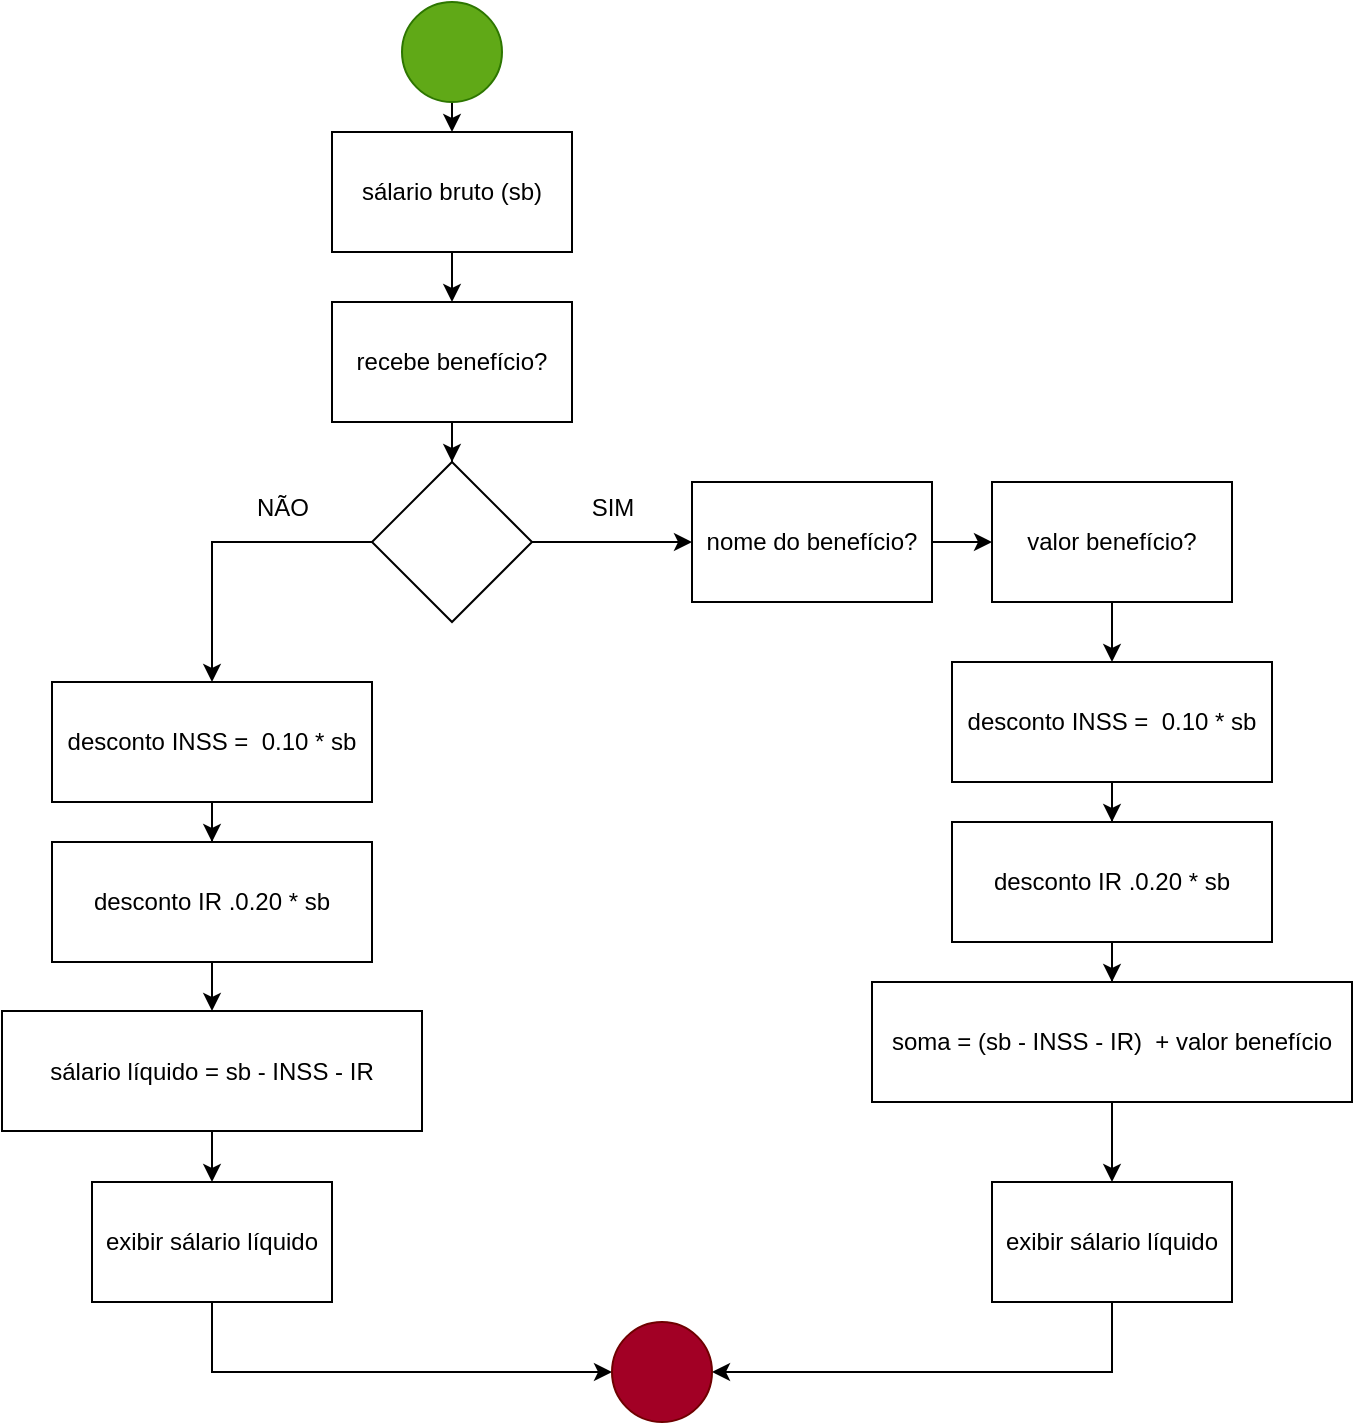 <mxfile version="28.0.6" pages="2">
  <diagram name="Diagrama Sálario Líquido" id="_n7Id7CqesQohd70lSHS">
    <mxGraphModel dx="2036" dy="737" grid="1" gridSize="10" guides="1" tooltips="1" connect="1" arrows="1" fold="1" page="1" pageScale="1" pageWidth="827" pageHeight="1169" math="0" shadow="0">
      <root>
        <mxCell id="0" />
        <mxCell id="1" parent="0" />
        <mxCell id="gv5yW4gFrfsYINOP_nPH-13" style="edgeStyle=orthogonalEdgeStyle;rounded=0;orthogonalLoop=1;jettySize=auto;html=1;exitX=0.5;exitY=1;exitDx=0;exitDy=0;entryX=0.5;entryY=0;entryDx=0;entryDy=0;" edge="1" parent="1" source="gv5yW4gFrfsYINOP_nPH-1" target="gv5yW4gFrfsYINOP_nPH-3">
          <mxGeometry relative="1" as="geometry" />
        </mxCell>
        <mxCell id="gv5yW4gFrfsYINOP_nPH-1" value="" style="ellipse;whiteSpace=wrap;html=1;aspect=fixed;fillColor=#60a917;fontColor=#ffffff;strokeColor=#2D7600;" vertex="1" parent="1">
          <mxGeometry x="195" y="20" width="50" height="50" as="geometry" />
        </mxCell>
        <mxCell id="gv5yW4gFrfsYINOP_nPH-6" style="edgeStyle=orthogonalEdgeStyle;rounded=0;orthogonalLoop=1;jettySize=auto;html=1;exitX=0.5;exitY=1;exitDx=0;exitDy=0;entryX=0.5;entryY=0;entryDx=0;entryDy=0;" edge="1" parent="1" source="gv5yW4gFrfsYINOP_nPH-3" target="gv5yW4gFrfsYINOP_nPH-5">
          <mxGeometry relative="1" as="geometry" />
        </mxCell>
        <mxCell id="gv5yW4gFrfsYINOP_nPH-3" value="sálario bruto (sb)" style="rounded=0;whiteSpace=wrap;html=1;" vertex="1" parent="1">
          <mxGeometry x="160" y="85" width="120" height="60" as="geometry" />
        </mxCell>
        <mxCell id="gv5yW4gFrfsYINOP_nPH-7" style="edgeStyle=orthogonalEdgeStyle;rounded=0;orthogonalLoop=1;jettySize=auto;html=1;exitX=0.5;exitY=1;exitDx=0;exitDy=0;" edge="1" parent="1" source="gv5yW4gFrfsYINOP_nPH-5" target="gv5yW4gFrfsYINOP_nPH-8">
          <mxGeometry relative="1" as="geometry">
            <mxPoint x="220" y="260" as="targetPoint" />
          </mxGeometry>
        </mxCell>
        <mxCell id="gv5yW4gFrfsYINOP_nPH-5" value="recebe benefício?" style="rounded=0;whiteSpace=wrap;html=1;" vertex="1" parent="1">
          <mxGeometry x="160" y="170" width="120" height="60" as="geometry" />
        </mxCell>
        <mxCell id="gv5yW4gFrfsYINOP_nPH-9" style="edgeStyle=orthogonalEdgeStyle;rounded=0;orthogonalLoop=1;jettySize=auto;html=1;exitX=1;exitY=0.5;exitDx=0;exitDy=0;" edge="1" parent="1" source="gv5yW4gFrfsYINOP_nPH-8" target="gv5yW4gFrfsYINOP_nPH-14">
          <mxGeometry relative="1" as="geometry">
            <mxPoint x="350" y="290" as="targetPoint" />
          </mxGeometry>
        </mxCell>
        <mxCell id="gv5yW4gFrfsYINOP_nPH-11" style="edgeStyle=orthogonalEdgeStyle;rounded=0;orthogonalLoop=1;jettySize=auto;html=1;exitX=0;exitY=0.5;exitDx=0;exitDy=0;" edge="1" parent="1" source="gv5yW4gFrfsYINOP_nPH-8" target="gv5yW4gFrfsYINOP_nPH-18">
          <mxGeometry relative="1" as="geometry">
            <mxPoint x="80" y="370" as="targetPoint" />
          </mxGeometry>
        </mxCell>
        <mxCell id="gv5yW4gFrfsYINOP_nPH-8" value="" style="rhombus;whiteSpace=wrap;html=1;" vertex="1" parent="1">
          <mxGeometry x="180" y="250" width="80" height="80" as="geometry" />
        </mxCell>
        <mxCell id="gv5yW4gFrfsYINOP_nPH-10" value="SIM" style="text;html=1;align=center;verticalAlign=middle;resizable=0;points=[];autosize=1;strokeColor=none;fillColor=none;" vertex="1" parent="1">
          <mxGeometry x="280" y="258" width="40" height="30" as="geometry" />
        </mxCell>
        <mxCell id="gv5yW4gFrfsYINOP_nPH-12" value="NÃO" style="text;html=1;align=center;verticalAlign=middle;resizable=0;points=[];autosize=1;strokeColor=none;fillColor=none;" vertex="1" parent="1">
          <mxGeometry x="110" y="258" width="50" height="30" as="geometry" />
        </mxCell>
        <mxCell id="gv5yW4gFrfsYINOP_nPH-15" style="edgeStyle=orthogonalEdgeStyle;rounded=0;orthogonalLoop=1;jettySize=auto;html=1;exitX=1;exitY=0.5;exitDx=0;exitDy=0;" edge="1" parent="1" source="gv5yW4gFrfsYINOP_nPH-14" target="gv5yW4gFrfsYINOP_nPH-16">
          <mxGeometry relative="1" as="geometry">
            <mxPoint x="510" y="290" as="targetPoint" />
          </mxGeometry>
        </mxCell>
        <mxCell id="gv5yW4gFrfsYINOP_nPH-14" value="nome do benefício?" style="rounded=0;whiteSpace=wrap;html=1;" vertex="1" parent="1">
          <mxGeometry x="340" y="260" width="120" height="60" as="geometry" />
        </mxCell>
        <mxCell id="gv5yW4gFrfsYINOP_nPH-23" style="edgeStyle=orthogonalEdgeStyle;rounded=0;orthogonalLoop=1;jettySize=auto;html=1;exitX=0.5;exitY=1;exitDx=0;exitDy=0;" edge="1" parent="1" source="gv5yW4gFrfsYINOP_nPH-16" target="gv5yW4gFrfsYINOP_nPH-24">
          <mxGeometry relative="1" as="geometry">
            <mxPoint x="550" y="360" as="targetPoint" />
          </mxGeometry>
        </mxCell>
        <mxCell id="gv5yW4gFrfsYINOP_nPH-16" value="valor benefício?" style="rounded=0;whiteSpace=wrap;html=1;" vertex="1" parent="1">
          <mxGeometry x="490" y="260" width="120" height="60" as="geometry" />
        </mxCell>
        <mxCell id="gv5yW4gFrfsYINOP_nPH-19" style="edgeStyle=orthogonalEdgeStyle;rounded=0;orthogonalLoop=1;jettySize=auto;html=1;exitX=0.5;exitY=1;exitDx=0;exitDy=0;" edge="1" parent="1" source="gv5yW4gFrfsYINOP_nPH-18" target="gv5yW4gFrfsYINOP_nPH-20">
          <mxGeometry relative="1" as="geometry">
            <mxPoint x="100" y="460" as="targetPoint" />
          </mxGeometry>
        </mxCell>
        <mxCell id="gv5yW4gFrfsYINOP_nPH-18" value="desconto INSS =&amp;nbsp; 0.10 * sb" style="rounded=0;whiteSpace=wrap;html=1;" vertex="1" parent="1">
          <mxGeometry x="20" y="360" width="160" height="60" as="geometry" />
        </mxCell>
        <mxCell id="gv5yW4gFrfsYINOP_nPH-21" style="edgeStyle=orthogonalEdgeStyle;rounded=0;orthogonalLoop=1;jettySize=auto;html=1;exitX=0.5;exitY=1;exitDx=0;exitDy=0;" edge="1" parent="1" source="gv5yW4gFrfsYINOP_nPH-20" target="gv5yW4gFrfsYINOP_nPH-22">
          <mxGeometry relative="1" as="geometry">
            <mxPoint x="100" y="540" as="targetPoint" />
          </mxGeometry>
        </mxCell>
        <mxCell id="gv5yW4gFrfsYINOP_nPH-20" value="desconto IR .0.20 * sb" style="rounded=0;whiteSpace=wrap;html=1;" vertex="1" parent="1">
          <mxGeometry x="20" y="440" width="160" height="60" as="geometry" />
        </mxCell>
        <mxCell id="gv5yW4gFrfsYINOP_nPH-31" style="edgeStyle=orthogonalEdgeStyle;rounded=0;orthogonalLoop=1;jettySize=auto;html=1;exitX=0.5;exitY=1;exitDx=0;exitDy=0;" edge="1" parent="1" source="gv5yW4gFrfsYINOP_nPH-22" target="gv5yW4gFrfsYINOP_nPH-32">
          <mxGeometry relative="1" as="geometry">
            <mxPoint x="100" y="630" as="targetPoint" />
          </mxGeometry>
        </mxCell>
        <mxCell id="gv5yW4gFrfsYINOP_nPH-22" value="sálario líquido = sb - INSS - IR" style="rounded=0;whiteSpace=wrap;html=1;" vertex="1" parent="1">
          <mxGeometry x="-5" y="524.5" width="210" height="60" as="geometry" />
        </mxCell>
        <mxCell id="gv5yW4gFrfsYINOP_nPH-26" style="edgeStyle=orthogonalEdgeStyle;rounded=0;orthogonalLoop=1;jettySize=auto;html=1;exitX=0.5;exitY=1;exitDx=0;exitDy=0;" edge="1" parent="1" source="gv5yW4gFrfsYINOP_nPH-24" target="gv5yW4gFrfsYINOP_nPH-25">
          <mxGeometry relative="1" as="geometry" />
        </mxCell>
        <mxCell id="gv5yW4gFrfsYINOP_nPH-24" value="desconto INSS =&amp;nbsp; 0.10 * sb" style="rounded=0;whiteSpace=wrap;html=1;" vertex="1" parent="1">
          <mxGeometry x="470" y="350" width="160" height="60" as="geometry" />
        </mxCell>
        <mxCell id="gv5yW4gFrfsYINOP_nPH-27" style="edgeStyle=orthogonalEdgeStyle;rounded=0;orthogonalLoop=1;jettySize=auto;html=1;exitX=0.5;exitY=1;exitDx=0;exitDy=0;" edge="1" parent="1" source="gv5yW4gFrfsYINOP_nPH-25" target="gv5yW4gFrfsYINOP_nPH-28">
          <mxGeometry relative="1" as="geometry">
            <mxPoint x="550" y="520" as="targetPoint" />
          </mxGeometry>
        </mxCell>
        <mxCell id="gv5yW4gFrfsYINOP_nPH-25" value="desconto IR .0.20 * sb" style="rounded=0;whiteSpace=wrap;html=1;" vertex="1" parent="1">
          <mxGeometry x="470" y="430" width="160" height="60" as="geometry" />
        </mxCell>
        <mxCell id="gv5yW4gFrfsYINOP_nPH-30" value="" style="edgeStyle=orthogonalEdgeStyle;rounded=0;orthogonalLoop=1;jettySize=auto;html=1;" edge="1" parent="1" source="gv5yW4gFrfsYINOP_nPH-28" target="gv5yW4gFrfsYINOP_nPH-29">
          <mxGeometry relative="1" as="geometry" />
        </mxCell>
        <mxCell id="gv5yW4gFrfsYINOP_nPH-28" value="soma = (sb - INSS - IR)&amp;nbsp; + valor benefício" style="rounded=0;whiteSpace=wrap;html=1;" vertex="1" parent="1">
          <mxGeometry x="430" y="510" width="240" height="60" as="geometry" />
        </mxCell>
        <mxCell id="gv5yW4gFrfsYINOP_nPH-36" style="edgeStyle=orthogonalEdgeStyle;rounded=0;orthogonalLoop=1;jettySize=auto;html=1;exitX=0.5;exitY=1;exitDx=0;exitDy=0;entryX=1;entryY=0.5;entryDx=0;entryDy=0;" edge="1" parent="1" source="gv5yW4gFrfsYINOP_nPH-29" target="gv5yW4gFrfsYINOP_nPH-34">
          <mxGeometry relative="1" as="geometry" />
        </mxCell>
        <mxCell id="gv5yW4gFrfsYINOP_nPH-29" value="exibir sálario líquido" style="whiteSpace=wrap;html=1;rounded=0;" vertex="1" parent="1">
          <mxGeometry x="490" y="610" width="120" height="60" as="geometry" />
        </mxCell>
        <mxCell id="gv5yW4gFrfsYINOP_nPH-35" style="edgeStyle=orthogonalEdgeStyle;rounded=0;orthogonalLoop=1;jettySize=auto;html=1;exitX=0.5;exitY=1;exitDx=0;exitDy=0;entryX=0;entryY=0.5;entryDx=0;entryDy=0;" edge="1" parent="1" source="gv5yW4gFrfsYINOP_nPH-32" target="gv5yW4gFrfsYINOP_nPH-34">
          <mxGeometry relative="1" as="geometry" />
        </mxCell>
        <mxCell id="gv5yW4gFrfsYINOP_nPH-32" value="exibir sálario líquido" style="whiteSpace=wrap;html=1;rounded=0;" vertex="1" parent="1">
          <mxGeometry x="40" y="610" width="120" height="60" as="geometry" />
        </mxCell>
        <mxCell id="gv5yW4gFrfsYINOP_nPH-34" value="" style="ellipse;whiteSpace=wrap;html=1;aspect=fixed;fillColor=#a20025;fontColor=#ffffff;strokeColor=#6F0000;" vertex="1" parent="1">
          <mxGeometry x="300" y="680" width="50" height="50" as="geometry" />
        </mxCell>
      </root>
    </mxGraphModel>
  </diagram>
  <diagram id="sNQ7SZYo0-VKzJud7H-R" name="Diagrama Filhos">
    <mxGraphModel dx="1538" dy="2107" grid="1" gridSize="10" guides="1" tooltips="1" connect="1" arrows="1" fold="1" page="1" pageScale="1" pageWidth="827" pageHeight="1169" math="0" shadow="0">
      <root>
        <mxCell id="0" />
        <mxCell id="1" parent="0" />
        <mxCell id="_mAwIMBno5XMa43GV6Zx-2" style="edgeStyle=orthogonalEdgeStyle;rounded=0;orthogonalLoop=1;jettySize=auto;html=1;exitX=0.5;exitY=1;exitDx=0;exitDy=0;" edge="1" parent="1" source="_mAwIMBno5XMa43GV6Zx-1" target="_mAwIMBno5XMa43GV6Zx-3">
          <mxGeometry relative="1" as="geometry">
            <mxPoint x="395" y="170" as="targetPoint" />
          </mxGeometry>
        </mxCell>
        <mxCell id="_mAwIMBno5XMa43GV6Zx-1" value="" style="ellipse;whiteSpace=wrap;html=1;aspect=fixed;fillColor=#60a917;fontColor=#ffffff;strokeColor=#2D7600;" vertex="1" parent="1">
          <mxGeometry x="370" y="-60" width="50" height="50" as="geometry" />
        </mxCell>
        <mxCell id="_mAwIMBno5XMa43GV6Zx-7" style="edgeStyle=orthogonalEdgeStyle;rounded=0;orthogonalLoop=1;jettySize=auto;html=1;exitX=0.5;exitY=1;exitDx=0;exitDy=0;" edge="1" parent="1" source="_mAwIMBno5XMa43GV6Zx-51" target="_mAwIMBno5XMa43GV6Zx-6">
          <mxGeometry relative="1" as="geometry" />
        </mxCell>
        <mxCell id="_mAwIMBno5XMa43GV6Zx-3" value="Quantos filhos você tem?" style="rounded=0;whiteSpace=wrap;html=1;" vertex="1" parent="1">
          <mxGeometry x="277.5" y="20" width="235" height="40" as="geometry" />
        </mxCell>
        <mxCell id="_mAwIMBno5XMa43GV6Zx-8" style="edgeStyle=orthogonalEdgeStyle;rounded=0;orthogonalLoop=1;jettySize=auto;html=1;exitX=0.5;exitY=1;exitDx=0;exitDy=0;" edge="1" parent="1" source="_mAwIMBno5XMa43GV6Zx-6" target="_mAwIMBno5XMa43GV6Zx-9">
          <mxGeometry relative="1" as="geometry">
            <mxPoint x="395" y="280" as="targetPoint" />
          </mxGeometry>
        </mxCell>
        <mxCell id="_mAwIMBno5XMa43GV6Zx-6" value="Quantos filhos menores de 18 anos?" style="rounded=0;whiteSpace=wrap;html=1;" vertex="1" parent="1">
          <mxGeometry x="277.5" y="200" width="235" height="40" as="geometry" />
        </mxCell>
        <mxCell id="_mAwIMBno5XMa43GV6Zx-10" style="edgeStyle=orthogonalEdgeStyle;rounded=0;orthogonalLoop=1;jettySize=auto;html=1;exitX=1;exitY=0.5;exitDx=0;exitDy=0;" edge="1" parent="1" source="_mAwIMBno5XMa43GV6Zx-9" target="_mAwIMBno5XMa43GV6Zx-15">
          <mxGeometry relative="1" as="geometry">
            <mxPoint x="550" y="320" as="targetPoint" />
          </mxGeometry>
        </mxCell>
        <mxCell id="_mAwIMBno5XMa43GV6Zx-11" style="edgeStyle=orthogonalEdgeStyle;rounded=0;orthogonalLoop=1;jettySize=auto;html=1;exitX=0;exitY=0.5;exitDx=0;exitDy=0;" edge="1" parent="1" source="_mAwIMBno5XMa43GV6Zx-9" target="_mAwIMBno5XMa43GV6Zx-12">
          <mxGeometry relative="1" as="geometry">
            <mxPoint x="230" y="380" as="targetPoint" />
          </mxGeometry>
        </mxCell>
        <mxCell id="_mAwIMBno5XMa43GV6Zx-9" value="filhos &amp;lt; 18" style="rhombus;whiteSpace=wrap;html=1;" vertex="1" parent="1">
          <mxGeometry x="327.5" y="300" width="135" height="80" as="geometry" />
        </mxCell>
        <mxCell id="_mAwIMBno5XMa43GV6Zx-60" style="edgeStyle=orthogonalEdgeStyle;rounded=0;orthogonalLoop=1;jettySize=auto;html=1;exitX=0.5;exitY=1;exitDx=0;exitDy=0;entryX=0;entryY=0.5;entryDx=0;entryDy=0;" edge="1" parent="1" source="_mAwIMBno5XMa43GV6Zx-12" target="_mAwIMBno5XMa43GV6Zx-50">
          <mxGeometry relative="1" as="geometry" />
        </mxCell>
        <mxCell id="_mAwIMBno5XMa43GV6Zx-12" value="Sem bolsa" style="rounded=0;whiteSpace=wrap;html=1;" vertex="1" parent="1">
          <mxGeometry x="190" y="420" width="120" height="60" as="geometry" />
        </mxCell>
        <mxCell id="_mAwIMBno5XMa43GV6Zx-13" value="NÃO" style="text;html=1;align=center;verticalAlign=middle;resizable=0;points=[];autosize=1;strokeColor=none;fillColor=none;" vertex="1" parent="1">
          <mxGeometry x="260" y="300" width="50" height="30" as="geometry" />
        </mxCell>
        <mxCell id="_mAwIMBno5XMa43GV6Zx-14" value="SIM" style="text;html=1;align=center;verticalAlign=middle;resizable=0;points=[];autosize=1;strokeColor=none;fillColor=none;" vertex="1" parent="1">
          <mxGeometry x="462.5" y="300" width="40" height="30" as="geometry" />
        </mxCell>
        <mxCell id="_mAwIMBno5XMa43GV6Zx-19" style="edgeStyle=orthogonalEdgeStyle;rounded=0;orthogonalLoop=1;jettySize=auto;html=1;exitX=1;exitY=0.5;exitDx=0;exitDy=0;" edge="1" parent="1" source="_mAwIMBno5XMa43GV6Zx-15" target="_mAwIMBno5XMa43GV6Zx-18">
          <mxGeometry relative="1" as="geometry" />
        </mxCell>
        <mxCell id="_mAwIMBno5XMa43GV6Zx-15" value="nome do filho" style="rounded=0;whiteSpace=wrap;html=1;" vertex="1" parent="1">
          <mxGeometry x="530" y="310" width="120" height="60" as="geometry" />
        </mxCell>
        <mxCell id="_mAwIMBno5XMa43GV6Zx-28" style="edgeStyle=orthogonalEdgeStyle;rounded=0;orthogonalLoop=1;jettySize=auto;html=1;exitX=0.5;exitY=1;exitDx=0;exitDy=0;" edge="1" parent="1" source="_mAwIMBno5XMa43GV6Zx-18" target="_mAwIMBno5XMa43GV6Zx-27">
          <mxGeometry relative="1" as="geometry" />
        </mxCell>
        <mxCell id="_mAwIMBno5XMa43GV6Zx-18" value="idade do filho" style="rounded=0;whiteSpace=wrap;html=1;" vertex="1" parent="1">
          <mxGeometry x="670" y="310" width="120" height="60" as="geometry" />
        </mxCell>
        <mxCell id="_mAwIMBno5XMa43GV6Zx-30" style="edgeStyle=orthogonalEdgeStyle;rounded=0;orthogonalLoop=1;jettySize=auto;html=1;exitX=0.5;exitY=1;exitDx=0;exitDy=0;" edge="1" parent="1" source="_mAwIMBno5XMa43GV6Zx-24" target="_mAwIMBno5XMa43GV6Zx-31">
          <mxGeometry relative="1" as="geometry">
            <mxPoint x="730" y="580" as="targetPoint" />
          </mxGeometry>
        </mxCell>
        <mxCell id="_mAwIMBno5XMa43GV6Zx-39" style="edgeStyle=orthogonalEdgeStyle;rounded=0;orthogonalLoop=1;jettySize=auto;html=1;exitX=1;exitY=0.5;exitDx=0;exitDy=0;" edge="1" parent="1" source="_mAwIMBno5XMa43GV6Zx-24" target="_mAwIMBno5XMa43GV6Zx-38">
          <mxGeometry relative="1" as="geometry" />
        </mxCell>
        <mxCell id="_mAwIMBno5XMa43GV6Zx-24" value="idade &amp;lt; 3" style="rhombus;whiteSpace=wrap;html=1;" vertex="1" parent="1">
          <mxGeometry x="685" y="470" width="90" height="80" as="geometry" />
        </mxCell>
        <mxCell id="_mAwIMBno5XMa43GV6Zx-49" style="edgeStyle=orthogonalEdgeStyle;rounded=0;orthogonalLoop=1;jettySize=auto;html=1;exitX=1;exitY=0.5;exitDx=0;exitDy=0;entryX=0.5;entryY=0;entryDx=0;entryDy=0;" edge="1" parent="1" source="_mAwIMBno5XMa43GV6Zx-26" target="_mAwIMBno5XMa43GV6Zx-9">
          <mxGeometry relative="1" as="geometry">
            <Array as="points">
              <mxPoint x="1170" y="510" />
              <mxPoint x="1170" y="280" />
              <mxPoint x="395" y="280" />
            </Array>
          </mxGeometry>
        </mxCell>
        <mxCell id="_mAwIMBno5XMa43GV6Zx-26" value="filho =&amp;nbsp; filho + 1" style="rounded=0;whiteSpace=wrap;html=1;" vertex="1" parent="1">
          <mxGeometry x="960" y="480" width="120" height="60" as="geometry" />
        </mxCell>
        <mxCell id="_mAwIMBno5XMa43GV6Zx-29" style="edgeStyle=orthogonalEdgeStyle;rounded=0;orthogonalLoop=1;jettySize=auto;html=1;exitX=0.5;exitY=1;exitDx=0;exitDy=0;" edge="1" parent="1" source="_mAwIMBno5XMa43GV6Zx-27" target="_mAwIMBno5XMa43GV6Zx-24">
          <mxGeometry relative="1" as="geometry" />
        </mxCell>
        <mxCell id="_mAwIMBno5XMa43GV6Zx-27" value="total = 0&amp;nbsp;" style="rounded=0;whiteSpace=wrap;html=1;" vertex="1" parent="1">
          <mxGeometry x="670" y="390" width="120" height="60" as="geometry" />
        </mxCell>
        <mxCell id="_mAwIMBno5XMa43GV6Zx-34" style="edgeStyle=orthogonalEdgeStyle;rounded=0;orthogonalLoop=1;jettySize=auto;html=1;exitX=0.5;exitY=1;exitDx=0;exitDy=0;" edge="1" parent="1" source="_mAwIMBno5XMa43GV6Zx-31" target="_mAwIMBno5XMa43GV6Zx-35">
          <mxGeometry relative="1" as="geometry">
            <mxPoint x="730" y="680" as="targetPoint" />
          </mxGeometry>
        </mxCell>
        <mxCell id="_mAwIMBno5XMa43GV6Zx-42" style="edgeStyle=orthogonalEdgeStyle;rounded=0;orthogonalLoop=1;jettySize=auto;html=1;exitX=1;exitY=0.5;exitDx=0;exitDy=0;" edge="1" parent="1" source="_mAwIMBno5XMa43GV6Zx-31" target="_mAwIMBno5XMa43GV6Zx-41">
          <mxGeometry relative="1" as="geometry" />
        </mxCell>
        <mxCell id="_mAwIMBno5XMa43GV6Zx-31" value="idade &amp;gt;= 3 e &amp;lt;= 16" style="rhombus;whiteSpace=wrap;html=1;" vertex="1" parent="1">
          <mxGeometry x="650" y="570" width="160" height="80" as="geometry" />
        </mxCell>
        <mxCell id="_mAwIMBno5XMa43GV6Zx-48" style="edgeStyle=orthogonalEdgeStyle;rounded=0;orthogonalLoop=1;jettySize=auto;html=1;exitX=1;exitY=0.5;exitDx=0;exitDy=0;entryX=0.5;entryY=0;entryDx=0;entryDy=0;" edge="1" parent="1" source="_mAwIMBno5XMa43GV6Zx-33" target="_mAwIMBno5XMa43GV6Zx-9">
          <mxGeometry relative="1" as="geometry">
            <Array as="points">
              <mxPoint x="1170" y="610" />
              <mxPoint x="1170" y="280" />
              <mxPoint x="395" y="280" />
            </Array>
          </mxGeometry>
        </mxCell>
        <mxCell id="_mAwIMBno5XMa43GV6Zx-33" value="filho = filho + 1" style="rounded=0;whiteSpace=wrap;html=1;" vertex="1" parent="1">
          <mxGeometry x="980" y="580" width="120" height="60" as="geometry" />
        </mxCell>
        <mxCell id="_mAwIMBno5XMa43GV6Zx-44" style="edgeStyle=orthogonalEdgeStyle;rounded=0;orthogonalLoop=1;jettySize=auto;html=1;exitX=1;exitY=0.5;exitDx=0;exitDy=0;" edge="1" parent="1" source="_mAwIMBno5XMa43GV6Zx-35" target="_mAwIMBno5XMa43GV6Zx-45">
          <mxGeometry relative="1" as="geometry">
            <mxPoint x="820" y="710" as="targetPoint" />
          </mxGeometry>
        </mxCell>
        <mxCell id="_mAwIMBno5XMa43GV6Zx-35" value="idade &amp;gt; 16 e &amp;lt; 18" style="rhombus;whiteSpace=wrap;html=1;" vertex="1" parent="1">
          <mxGeometry x="665" y="670" width="130" height="80" as="geometry" />
        </mxCell>
        <mxCell id="_mAwIMBno5XMa43GV6Zx-47" style="edgeStyle=orthogonalEdgeStyle;rounded=0;orthogonalLoop=1;jettySize=auto;html=1;exitX=1;exitY=0.5;exitDx=0;exitDy=0;entryX=0.5;entryY=0;entryDx=0;entryDy=0;" edge="1" parent="1" source="_mAwIMBno5XMa43GV6Zx-37">
          <mxGeometry relative="1" as="geometry">
            <mxPoint x="1100" y="759.91" as="sourcePoint" />
            <mxPoint x="395" y="349.91" as="targetPoint" />
            <Array as="points">
              <mxPoint x="1100" y="720" />
              <mxPoint x="1170" y="720" />
              <mxPoint x="1170" y="280" />
              <mxPoint x="395" y="280" />
            </Array>
          </mxGeometry>
        </mxCell>
        <mxCell id="_mAwIMBno5XMa43GV6Zx-37" value="filho =&amp;nbsp; filho + 1" style="rounded=0;whiteSpace=wrap;html=1;" vertex="1" parent="1">
          <mxGeometry x="980" y="680" width="120" height="60" as="geometry" />
        </mxCell>
        <mxCell id="_mAwIMBno5XMa43GV6Zx-40" style="edgeStyle=orthogonalEdgeStyle;rounded=0;orthogonalLoop=1;jettySize=auto;html=1;exitX=1;exitY=0.5;exitDx=0;exitDy=0;" edge="1" parent="1" source="_mAwIMBno5XMa43GV6Zx-38" target="_mAwIMBno5XMa43GV6Zx-26">
          <mxGeometry relative="1" as="geometry" />
        </mxCell>
        <mxCell id="_mAwIMBno5XMa43GV6Zx-38" value="total = total + 25" style="rounded=0;whiteSpace=wrap;html=1;" vertex="1" parent="1">
          <mxGeometry x="810" y="480" width="120" height="60" as="geometry" />
        </mxCell>
        <mxCell id="_mAwIMBno5XMa43GV6Zx-43" style="edgeStyle=orthogonalEdgeStyle;rounded=0;orthogonalLoop=1;jettySize=auto;html=1;exitX=1;exitY=0.5;exitDx=0;exitDy=0;" edge="1" parent="1" source="_mAwIMBno5XMa43GV6Zx-41" target="_mAwIMBno5XMa43GV6Zx-33">
          <mxGeometry relative="1" as="geometry" />
        </mxCell>
        <mxCell id="_mAwIMBno5XMa43GV6Zx-41" value="total = total + 20" style="rounded=0;whiteSpace=wrap;html=1;" vertex="1" parent="1">
          <mxGeometry x="827" y="580" width="120" height="60" as="geometry" />
        </mxCell>
        <mxCell id="_mAwIMBno5XMa43GV6Zx-46" style="edgeStyle=orthogonalEdgeStyle;rounded=0;orthogonalLoop=1;jettySize=auto;html=1;exitX=1;exitY=0.5;exitDx=0;exitDy=0;" edge="1" parent="1" source="_mAwIMBno5XMa43GV6Zx-45" target="_mAwIMBno5XMa43GV6Zx-37">
          <mxGeometry relative="1" as="geometry" />
        </mxCell>
        <mxCell id="_mAwIMBno5XMa43GV6Zx-45" value="total = total + 15" style="rounded=0;whiteSpace=wrap;html=1;" vertex="1" parent="1">
          <mxGeometry x="827" y="680" width="120" height="60" as="geometry" />
        </mxCell>
        <mxCell id="_mAwIMBno5XMa43GV6Zx-50" value="" style="ellipse;whiteSpace=wrap;html=1;aspect=fixed;fillColor=#a20025;fontColor=#ffffff;strokeColor=#6F0000;" vertex="1" parent="1">
          <mxGeometry x="400" y="640" width="50" height="50" as="geometry" />
        </mxCell>
        <mxCell id="_mAwIMBno5XMa43GV6Zx-52" style="edgeStyle=orthogonalEdgeStyle;rounded=0;orthogonalLoop=1;jettySize=auto;html=1;exitX=1;exitY=0.5;exitDx=0;exitDy=0;" edge="1" parent="1" source="_mAwIMBno5XMa43GV6Zx-51" target="_mAwIMBno5XMa43GV6Zx-53">
          <mxGeometry relative="1" as="geometry">
            <mxPoint x="490" y="109.364" as="targetPoint" />
          </mxGeometry>
        </mxCell>
        <mxCell id="_mAwIMBno5XMa43GV6Zx-53" value="Sem bolsa, nem filho se tem" style="rounded=0;whiteSpace=wrap;html=1;" vertex="1" parent="1">
          <mxGeometry x="500" y="90" width="160" height="60" as="geometry" />
        </mxCell>
        <mxCell id="_mAwIMBno5XMa43GV6Zx-54" value="" style="edgeStyle=orthogonalEdgeStyle;rounded=0;orthogonalLoop=1;jettySize=auto;html=1;exitX=0.5;exitY=1;exitDx=0;exitDy=0;" edge="1" parent="1" source="_mAwIMBno5XMa43GV6Zx-3" target="_mAwIMBno5XMa43GV6Zx-51">
          <mxGeometry relative="1" as="geometry">
            <mxPoint x="395" y="50" as="sourcePoint" />
            <mxPoint x="395" y="200" as="targetPoint" />
          </mxGeometry>
        </mxCell>
        <mxCell id="_mAwIMBno5XMa43GV6Zx-51" value="filhos &amp;lt;= 0" style="rhombus;whiteSpace=wrap;html=1;" vertex="1" parent="1">
          <mxGeometry x="355" y="80" width="80" height="80" as="geometry" />
        </mxCell>
        <mxCell id="_mAwIMBno5XMa43GV6Zx-55" value="sim" style="text;html=1;align=center;verticalAlign=middle;resizable=0;points=[];autosize=1;strokeColor=none;fillColor=none;" vertex="1" parent="1">
          <mxGeometry x="430" y="78" width="40" height="30" as="geometry" />
        </mxCell>
        <mxCell id="_mAwIMBno5XMa43GV6Zx-56" value="não" style="text;html=1;align=center;verticalAlign=middle;resizable=0;points=[];autosize=1;strokeColor=none;fillColor=none;" vertex="1" parent="1">
          <mxGeometry x="330" y="150" width="40" height="30" as="geometry" />
        </mxCell>
      </root>
    </mxGraphModel>
  </diagram>
</mxfile>
